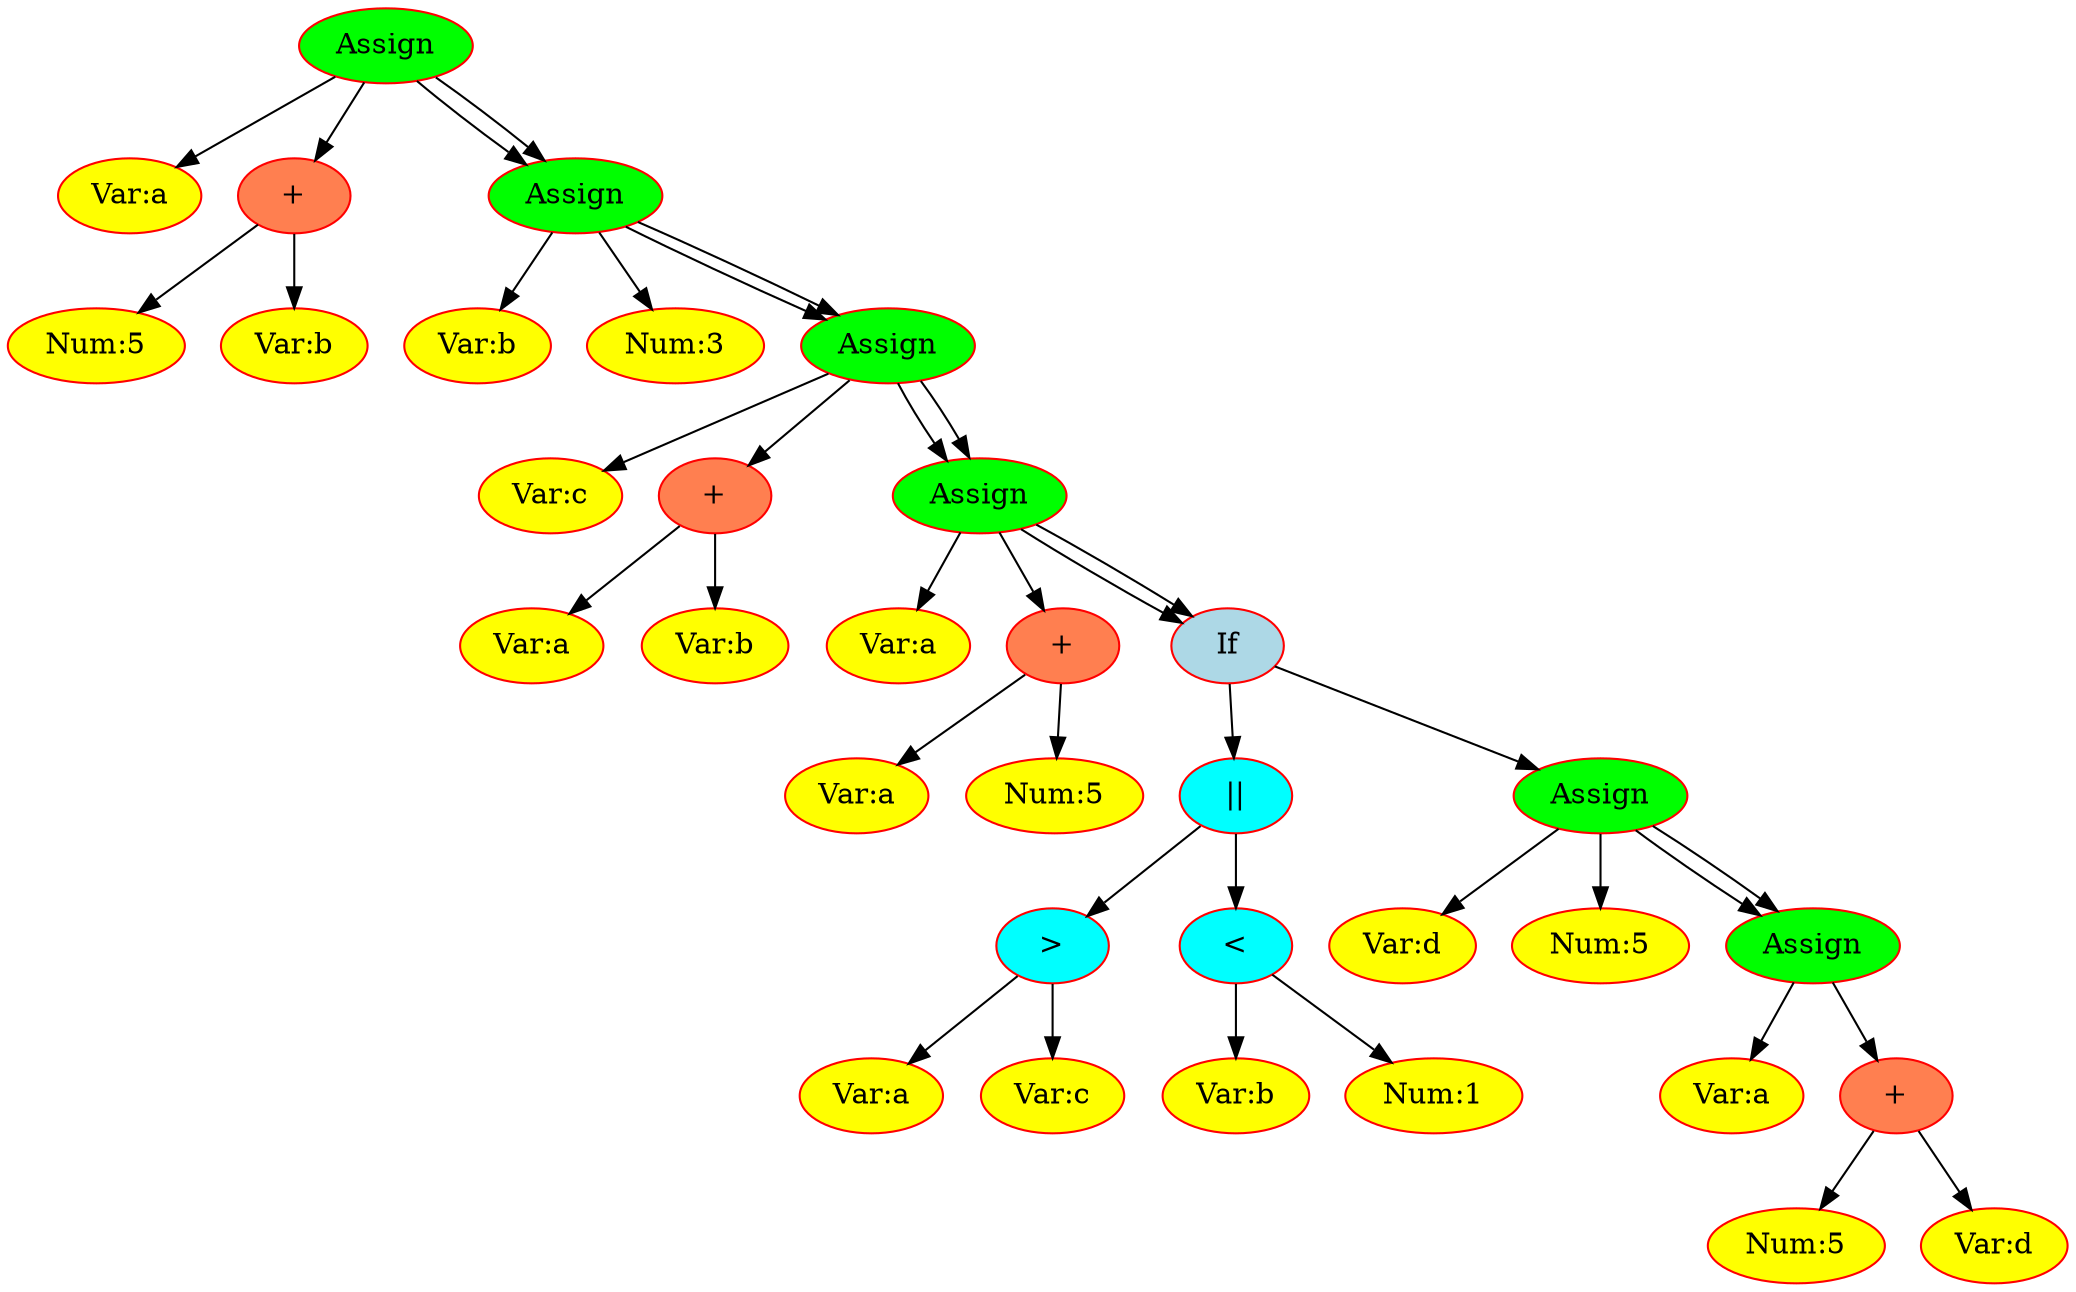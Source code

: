 digraph Dump{node[color=red,fontsize=14, style=filled]
"0x563e61b78bf0" [label = "Assign" fillcolor=green]
"0x563e61b78bf0" -> "0x563e61b78b70"
"0x563e61b78b70" [label = "Var:a" fillcolor=yellow]
"0x563e61b78bf0" -> "0x563e61b78bc0"
"0x563e61b78bc0" [label = "+" fillcolor=coral]
"0x563e61b78bc0" -> "0x563e61b78b40"
"0x563e61b78b40" [label = "Num:5" fillcolor=yellow]
"0x563e61b78bc0" -> "0x563e61b78c20"
"0x563e61b78c20" [label = "Var:b" fillcolor=yellow]
"0x563e61b78bf0" -> "0x563e61b78d10"
"0x563e61b78bf0" -> "0x563e61b78d10"
"0x563e61b78d10" [label = "Assign" fillcolor=green]
"0x563e61b78d10" -> "0x563e61b78cc0"
"0x563e61b78cc0" [label = "Var:b" fillcolor=yellow]
"0x563e61b78d10" -> "0x563e61b78c90"
"0x563e61b78c90" [label = "Num:3" fillcolor=yellow]
"0x563e61b78d10" -> "0x563e61b78e10"
"0x563e61b78d10" -> "0x563e61b78e10"
"0x563e61b78e10" [label = "Assign" fillcolor=green]
"0x563e61b78e10" -> "0x563e61b78d70"
"0x563e61b78d70" [label = "Var:c" fillcolor=yellow]
"0x563e61b78e10" -> "0x563e61b78d40"
"0x563e61b78d40" [label = "+" fillcolor=coral]
"0x563e61b78d40" -> "0x563e61b78dc0"
"0x563e61b78dc0" [label = "Var:a" fillcolor=yellow]
"0x563e61b78d40" -> "0x563e61b78e40"
"0x563e61b78e40" [label = "Var:b" fillcolor=yellow]
"0x563e61b78e10" -> "0x563e61b78f90"
"0x563e61b78e10" -> "0x563e61b78f90"
"0x563e61b78f90" [label = "Assign" fillcolor=green]
"0x563e61b78f90" -> "0x563e61b78ec0"
"0x563e61b78ec0" [label = "Var:a" fillcolor=yellow]
"0x563e61b78f90" -> "0x563e61b78e90"
"0x563e61b78e90" [label = "+" fillcolor=coral]
"0x563e61b78e90" -> "0x563e61b78f10"
"0x563e61b78f10" [label = "Var:a" fillcolor=yellow]
"0x563e61b78e90" -> "0x563e61b78f60"
"0x563e61b78f60" [label = "Num:5" fillcolor=yellow]
"0x563e61b78f90" -> "0x563e61b79350"
"0x563e61b78f90" -> "0x563e61b79350"
"0x563e61b79350" [label = "If" fillcolor=lightblue]
"0x563e61b79350" -> "0x563e61b79140"
"0x563e61b79140" [label = "||" fillcolor=cyan]
"0x563e61b79140" -> "0x563e61b78fc0"
"0x563e61b78fc0" [label = ">" fillcolor=cyan]
"0x563e61b78fc0" -> "0x563e61b78ff0"
"0x563e61b78ff0" [label = "Var:a" fillcolor=yellow]
"0x563e61b78fc0" -> "0x563e61b79070"
"0x563e61b79070" [label = "Var:c" fillcolor=yellow]
"0x563e61b79140" -> "0x563e61b79040"
"0x563e61b79040" [label = "<" fillcolor=cyan]
"0x563e61b79040" -> "0x563e61b790c0"
"0x563e61b790c0" [label = "Var:b" fillcolor=yellow]
"0x563e61b79040" -> "0x563e61b79110"
"0x563e61b79110" [label = "Num:1" fillcolor=yellow]
"0x563e61b79350" -> "0x563e61b791f0"
"0x563e61b791f0" [label = "Assign" fillcolor=green]
"0x563e61b791f0" -> "0x563e61b791a0"
"0x563e61b791a0" [label = "Var:d" fillcolor=yellow]
"0x563e61b791f0" -> "0x563e61b79170"
"0x563e61b79170" [label = "Num:5" fillcolor=yellow]
"0x563e61b791f0" -> "0x563e61b792d0"
"0x563e61b791f0" -> "0x563e61b792d0"
"0x563e61b792d0" [label = "Assign" fillcolor=green]
"0x563e61b792d0" -> "0x563e61b79250"
"0x563e61b79250" [label = "Var:a" fillcolor=yellow]
"0x563e61b792d0" -> "0x563e61b792a0"
"0x563e61b792a0" [label = "+" fillcolor=coral]
"0x563e61b792a0" -> "0x563e61b79220"
"0x563e61b79220" [label = "Num:5" fillcolor=yellow]
"0x563e61b792a0" -> "0x563e61b79300"
"0x563e61b79300" [label = "Var:d" fillcolor=yellow]
}
